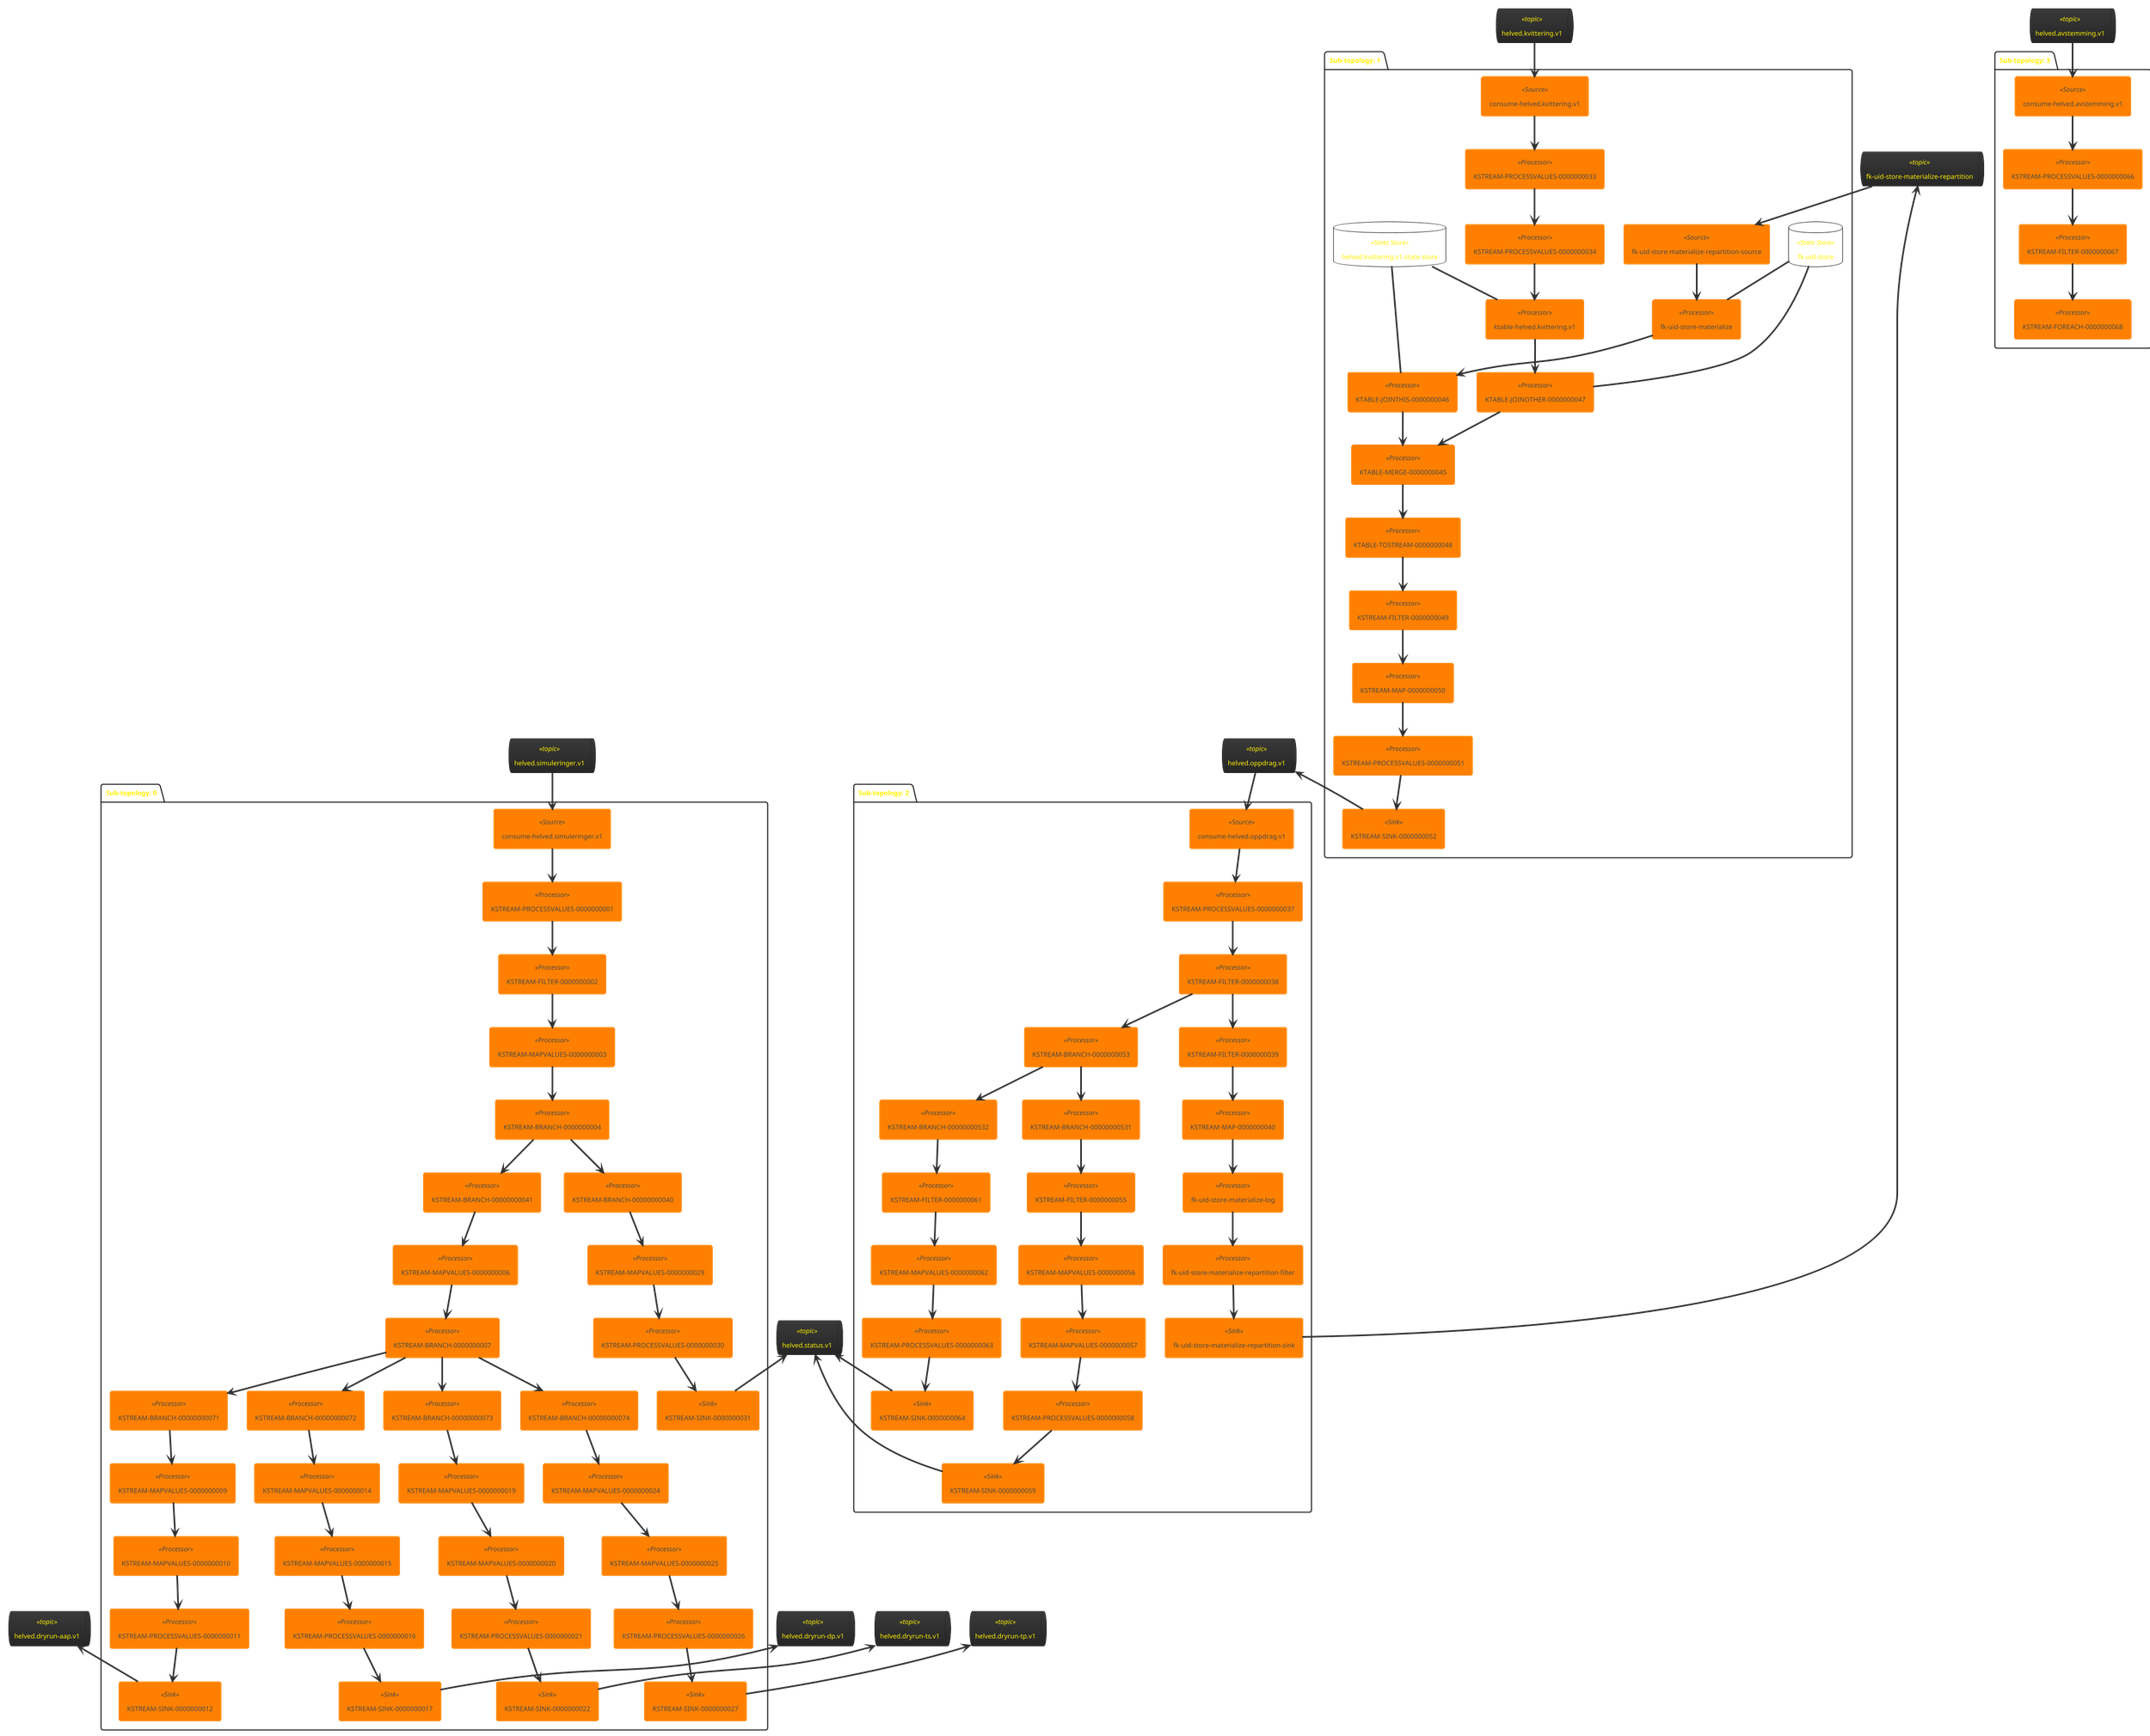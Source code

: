 @startuml
!theme black-knight
queue "helved.dryrun-aap.v1" <<topic>> as helved_dryrun_aap_v1
queue "helved.dryrun-dp.v1" <<topic>> as helved_dryrun_dp_v1
queue "helved.dryrun-ts.v1" <<topic>> as helved_dryrun_ts_v1
queue "helved.dryrun-tp.v1" <<topic>> as helved_dryrun_tp_v1
queue "helved.status.v1" <<topic>> as helved_status_v1
queue "helved.simuleringer.v1" <<topic>> as helved_simuleringer_v1
queue "helved.oppdrag.v1" <<topic>> as helved_oppdrag_v1
queue "helved.kvittering.v1" <<topic>> as helved_kvittering_v1
queue "fk-uid-store-materialize-repartition" <<topic>> as fk_uid_store_materialize_repartition
queue "helved.avstemming.v1" <<topic>> as helved_avstemming_v1
package "Sub-topology: 0" {
	agent "consume-helved.simuleringer.v1" <<Source>> as consume_helved_simuleringer_v1
	agent "KSTREAM-PROCESSVALUES-0000000001" <<Processor>> as KSTREAM_PROCESSVALUES_0000000001
	agent "KSTREAM-FILTER-0000000002" <<Processor>> as KSTREAM_FILTER_0000000002
	agent "KSTREAM-MAPVALUES-0000000003" <<Processor>> as KSTREAM_MAPVALUES_0000000003
	agent "KSTREAM-BRANCH-0000000004" <<Processor>> as KSTREAM_BRANCH_0000000004
	agent "KSTREAM-BRANCH-00000000041" <<Processor>> as KSTREAM_BRANCH_00000000041
	agent "KSTREAM-MAPVALUES-0000000006" <<Processor>> as KSTREAM_MAPVALUES_0000000006
	agent "KSTREAM-BRANCH-0000000007" <<Processor>> as KSTREAM_BRANCH_0000000007
	agent "KSTREAM-BRANCH-00000000071" <<Processor>> as KSTREAM_BRANCH_00000000071
	agent "KSTREAM-BRANCH-00000000072" <<Processor>> as KSTREAM_BRANCH_00000000072
	agent "KSTREAM-BRANCH-00000000073" <<Processor>> as KSTREAM_BRANCH_00000000073
	agent "KSTREAM-BRANCH-00000000074" <<Processor>> as KSTREAM_BRANCH_00000000074
	agent "KSTREAM-BRANCH-00000000040" <<Processor>> as KSTREAM_BRANCH_00000000040
	agent "KSTREAM-MAPVALUES-0000000009" <<Processor>> as KSTREAM_MAPVALUES_0000000009
	agent "KSTREAM-MAPVALUES-0000000014" <<Processor>> as KSTREAM_MAPVALUES_0000000014
	agent "KSTREAM-MAPVALUES-0000000019" <<Processor>> as KSTREAM_MAPVALUES_0000000019
	agent "KSTREAM-MAPVALUES-0000000024" <<Processor>> as KSTREAM_MAPVALUES_0000000024
	agent "KSTREAM-MAPVALUES-0000000010" <<Processor>> as KSTREAM_MAPVALUES_0000000010
	agent "KSTREAM-MAPVALUES-0000000015" <<Processor>> as KSTREAM_MAPVALUES_0000000015
	agent "KSTREAM-MAPVALUES-0000000020" <<Processor>> as KSTREAM_MAPVALUES_0000000020
	agent "KSTREAM-MAPVALUES-0000000025" <<Processor>> as KSTREAM_MAPVALUES_0000000025
	agent "KSTREAM-MAPVALUES-0000000029" <<Processor>> as KSTREAM_MAPVALUES_0000000029
	agent "KSTREAM-PROCESSVALUES-0000000011" <<Processor>> as KSTREAM_PROCESSVALUES_0000000011
	agent "KSTREAM-PROCESSVALUES-0000000016" <<Processor>> as KSTREAM_PROCESSVALUES_0000000016
	agent "KSTREAM-PROCESSVALUES-0000000021" <<Processor>> as KSTREAM_PROCESSVALUES_0000000021
	agent "KSTREAM-PROCESSVALUES-0000000026" <<Processor>> as KSTREAM_PROCESSVALUES_0000000026
	agent "KSTREAM-PROCESSVALUES-0000000030" <<Processor>> as KSTREAM_PROCESSVALUES_0000000030
	agent "KSTREAM-SINK-0000000012" <<Sink>> as KSTREAM_SINK_0000000012
	agent "KSTREAM-SINK-0000000017" <<Sink>> as KSTREAM_SINK_0000000017
	agent "KSTREAM-SINK-0000000022" <<Sink>> as KSTREAM_SINK_0000000022
	agent "KSTREAM-SINK-0000000027" <<Sink>> as KSTREAM_SINK_0000000027
	agent "KSTREAM-SINK-0000000031" <<Sink>> as KSTREAM_SINK_0000000031
	helved_simuleringer_v1 --> consume_helved_simuleringer_v1
	helved_dryrun_aap_v1 <-- KSTREAM_SINK_0000000012
	helved_dryrun_dp_v1 <-- KSTREAM_SINK_0000000017
	helved_dryrun_ts_v1 <-- KSTREAM_SINK_0000000022
	helved_dryrun_tp_v1 <-- KSTREAM_SINK_0000000027
	helved_status_v1 <-- KSTREAM_SINK_0000000031
	consume_helved_simuleringer_v1 --> KSTREAM_PROCESSVALUES_0000000001
	KSTREAM_PROCESSVALUES_0000000001 --> KSTREAM_FILTER_0000000002
	KSTREAM_FILTER_0000000002 --> KSTREAM_MAPVALUES_0000000003
	KSTREAM_MAPVALUES_0000000003 --> KSTREAM_BRANCH_0000000004
	KSTREAM_BRANCH_0000000004 --> KSTREAM_BRANCH_00000000040
	KSTREAM_BRANCH_0000000004 --> KSTREAM_BRANCH_00000000041
	KSTREAM_BRANCH_00000000041 --> KSTREAM_MAPVALUES_0000000006
	KSTREAM_MAPVALUES_0000000006 --> KSTREAM_BRANCH_0000000007
	KSTREAM_BRANCH_0000000007 --> KSTREAM_BRANCH_00000000071
	KSTREAM_BRANCH_0000000007 --> KSTREAM_BRANCH_00000000072
	KSTREAM_BRANCH_0000000007 --> KSTREAM_BRANCH_00000000073
	KSTREAM_BRANCH_0000000007 --> KSTREAM_BRANCH_00000000074
	KSTREAM_BRANCH_00000000071 --> KSTREAM_MAPVALUES_0000000009
	KSTREAM_BRANCH_00000000072 --> KSTREAM_MAPVALUES_0000000014
	KSTREAM_BRANCH_00000000073 --> KSTREAM_MAPVALUES_0000000019
	KSTREAM_BRANCH_00000000074 --> KSTREAM_MAPVALUES_0000000024
	KSTREAM_BRANCH_00000000040 --> KSTREAM_MAPVALUES_0000000029
	KSTREAM_MAPVALUES_0000000009 --> KSTREAM_MAPVALUES_0000000010
	KSTREAM_MAPVALUES_0000000014 --> KSTREAM_MAPVALUES_0000000015
	KSTREAM_MAPVALUES_0000000019 --> KSTREAM_MAPVALUES_0000000020
	KSTREAM_MAPVALUES_0000000024 --> KSTREAM_MAPVALUES_0000000025
	KSTREAM_MAPVALUES_0000000010 --> KSTREAM_PROCESSVALUES_0000000011
	KSTREAM_MAPVALUES_0000000015 --> KSTREAM_PROCESSVALUES_0000000016
	KSTREAM_MAPVALUES_0000000020 --> KSTREAM_PROCESSVALUES_0000000021
	KSTREAM_MAPVALUES_0000000025 --> KSTREAM_PROCESSVALUES_0000000026
	KSTREAM_MAPVALUES_0000000029 --> KSTREAM_PROCESSVALUES_0000000030
	KSTREAM_PROCESSVALUES_0000000011 --> KSTREAM_SINK_0000000012
	KSTREAM_PROCESSVALUES_0000000016 --> KSTREAM_SINK_0000000017
	KSTREAM_PROCESSVALUES_0000000021 --> KSTREAM_SINK_0000000022
	KSTREAM_PROCESSVALUES_0000000026 --> KSTREAM_SINK_0000000027
	KSTREAM_PROCESSVALUES_0000000030 --> KSTREAM_SINK_0000000031
}
package "Sub-topology: 1" {
	database "fk-uid-store" <<State Store>> as fk_uid_store
	database "helved.kvittering.v1-state-store" <<State Store>> as helved_kvittering_v1_state_store
	agent "consume-helved.kvittering.v1" <<Source>> as consume_helved_kvittering_v1
	agent "KSTREAM-PROCESSVALUES-0000000033" <<Processor>> as KSTREAM_PROCESSVALUES_0000000033
	agent "KSTREAM-PROCESSVALUES-0000000034" <<Processor>> as KSTREAM_PROCESSVALUES_0000000034
	agent "fk-uid-store-materialize-repartition-source" <<Source>> as fk_uid_store_materialize_repartition_source
	agent "fk-uid-store-materialize" <<Processor>> as fk_uid_store_materialize
	agent "ktable-helved.kvittering.v1" <<Processor>> as ktable_helved_kvittering_v1
	agent "KTABLE-JOINOTHER-0000000047" <<Processor>> as KTABLE_JOINOTHER_0000000047
	agent "KTABLE-JOINTHIS-0000000046" <<Processor>> as KTABLE_JOINTHIS_0000000046
	agent "KTABLE-MERGE-0000000045" <<Processor>> as KTABLE_MERGE_0000000045
	agent "KTABLE-TOSTREAM-0000000048" <<Processor>> as KTABLE_TOSTREAM_0000000048
	agent "KSTREAM-FILTER-0000000049" <<Processor>> as KSTREAM_FILTER_0000000049
	agent "KSTREAM-MAP-0000000050" <<Processor>> as KSTREAM_MAP_0000000050
	agent "KSTREAM-PROCESSVALUES-0000000051" <<Processor>> as KSTREAM_PROCESSVALUES_0000000051
	agent "KSTREAM-SINK-0000000052" <<Sink>> as KSTREAM_SINK_0000000052
	helved_kvittering_v1 --> consume_helved_kvittering_v1
	fk_uid_store_materialize_repartition --> fk_uid_store_materialize_repartition_source
	fk_uid_store -- fk_uid_store_materialize
	helved_kvittering_v1_state_store -- ktable_helved_kvittering_v1
	fk_uid_store -- KTABLE_JOINOTHER_0000000047
	helved_kvittering_v1_state_store -- KTABLE_JOINTHIS_0000000046
	helved_oppdrag_v1 <-- KSTREAM_SINK_0000000052
	consume_helved_kvittering_v1 --> KSTREAM_PROCESSVALUES_0000000033
	KSTREAM_PROCESSVALUES_0000000033 --> KSTREAM_PROCESSVALUES_0000000034
	KSTREAM_PROCESSVALUES_0000000034 --> ktable_helved_kvittering_v1
	fk_uid_store_materialize_repartition_source --> fk_uid_store_materialize
	fk_uid_store_materialize --> KTABLE_JOINTHIS_0000000046
	ktable_helved_kvittering_v1 --> KTABLE_JOINOTHER_0000000047
	KTABLE_JOINOTHER_0000000047 --> KTABLE_MERGE_0000000045
	KTABLE_JOINTHIS_0000000046 --> KTABLE_MERGE_0000000045
	KTABLE_MERGE_0000000045 --> KTABLE_TOSTREAM_0000000048
	KTABLE_TOSTREAM_0000000048 --> KSTREAM_FILTER_0000000049
	KSTREAM_FILTER_0000000049 --> KSTREAM_MAP_0000000050
	KSTREAM_MAP_0000000050 --> KSTREAM_PROCESSVALUES_0000000051
	KSTREAM_PROCESSVALUES_0000000051 --> KSTREAM_SINK_0000000052
}
package "Sub-topology: 2" {
	agent "consume-helved.oppdrag.v1" <<Source>> as consume_helved_oppdrag_v1
	agent "KSTREAM-PROCESSVALUES-0000000037" <<Processor>> as KSTREAM_PROCESSVALUES_0000000037
	agent "KSTREAM-FILTER-0000000038" <<Processor>> as KSTREAM_FILTER_0000000038
	agent "KSTREAM-BRANCH-0000000053" <<Processor>> as KSTREAM_BRANCH_0000000053
	agent "KSTREAM-BRANCH-00000000531" <<Processor>> as KSTREAM_BRANCH_00000000531
	agent "KSTREAM-BRANCH-00000000532" <<Processor>> as KSTREAM_BRANCH_00000000532
	agent "KSTREAM-FILTER-0000000039" <<Processor>> as KSTREAM_FILTER_0000000039
	agent "KSTREAM-FILTER-0000000055" <<Processor>> as KSTREAM_FILTER_0000000055
	agent "KSTREAM-FILTER-0000000061" <<Processor>> as KSTREAM_FILTER_0000000061
	agent "KSTREAM-MAP-0000000040" <<Processor>> as KSTREAM_MAP_0000000040
	agent "KSTREAM-MAPVALUES-0000000056" <<Processor>> as KSTREAM_MAPVALUES_0000000056
	agent "KSTREAM-MAPVALUES-0000000057" <<Processor>> as KSTREAM_MAPVALUES_0000000057
	agent "KSTREAM-MAPVALUES-0000000062" <<Processor>> as KSTREAM_MAPVALUES_0000000062
	agent "fk-uid-store-materialize-log" <<Processor>> as fk_uid_store_materialize_log
	agent "KSTREAM-PROCESSVALUES-0000000058" <<Processor>> as KSTREAM_PROCESSVALUES_0000000058
	agent "KSTREAM-PROCESSVALUES-0000000063" <<Processor>> as KSTREAM_PROCESSVALUES_0000000063
	agent "fk-uid-store-materialize-repartition-filter" <<Processor>> as fk_uid_store_materialize_repartition_filter
	agent "KSTREAM-SINK-0000000059" <<Sink>> as KSTREAM_SINK_0000000059
	agent "KSTREAM-SINK-0000000064" <<Sink>> as KSTREAM_SINK_0000000064
	agent "fk-uid-store-materialize-repartition-sink" <<Sink>> as fk_uid_store_materialize_repartition_sink
	helved_oppdrag_v1 --> consume_helved_oppdrag_v1
	helved_status_v1 <-- KSTREAM_SINK_0000000059
	helved_status_v1 <-- KSTREAM_SINK_0000000064
	fk_uid_store_materialize_repartition <-- fk_uid_store_materialize_repartition_sink
	consume_helved_oppdrag_v1 --> KSTREAM_PROCESSVALUES_0000000037
	KSTREAM_PROCESSVALUES_0000000037 --> KSTREAM_FILTER_0000000038
	KSTREAM_FILTER_0000000038 --> KSTREAM_BRANCH_0000000053
	KSTREAM_FILTER_0000000038 --> KSTREAM_FILTER_0000000039
	KSTREAM_BRANCH_0000000053 --> KSTREAM_BRANCH_00000000531
	KSTREAM_BRANCH_0000000053 --> KSTREAM_BRANCH_00000000532
	KSTREAM_BRANCH_00000000531 --> KSTREAM_FILTER_0000000055
	KSTREAM_BRANCH_00000000532 --> KSTREAM_FILTER_0000000061
	KSTREAM_FILTER_0000000039 --> KSTREAM_MAP_0000000040
	KSTREAM_FILTER_0000000055 --> KSTREAM_MAPVALUES_0000000056
	KSTREAM_FILTER_0000000061 --> KSTREAM_MAPVALUES_0000000062
	KSTREAM_MAP_0000000040 --> fk_uid_store_materialize_log
	KSTREAM_MAPVALUES_0000000056 --> KSTREAM_MAPVALUES_0000000057
	KSTREAM_MAPVALUES_0000000057 --> KSTREAM_PROCESSVALUES_0000000058
	KSTREAM_MAPVALUES_0000000062 --> KSTREAM_PROCESSVALUES_0000000063
	fk_uid_store_materialize_log --> fk_uid_store_materialize_repartition_filter
	KSTREAM_PROCESSVALUES_0000000058 --> KSTREAM_SINK_0000000059
	KSTREAM_PROCESSVALUES_0000000063 --> KSTREAM_SINK_0000000064
	fk_uid_store_materialize_repartition_filter --> fk_uid_store_materialize_repartition_sink
}
package "Sub-topology: 3" {
	agent "consume-helved.avstemming.v1" <<Source>> as consume_helved_avstemming_v1
	agent "KSTREAM-PROCESSVALUES-0000000066" <<Processor>> as KSTREAM_PROCESSVALUES_0000000066
	agent "KSTREAM-FILTER-0000000067" <<Processor>> as KSTREAM_FILTER_0000000067
	agent "KSTREAM-FOREACH-0000000068" <<Processor>> as KSTREAM_FOREACH_0000000068
	helved_avstemming_v1 --> consume_helved_avstemming_v1
	consume_helved_avstemming_v1 --> KSTREAM_PROCESSVALUES_0000000066
	KSTREAM_PROCESSVALUES_0000000066 --> KSTREAM_FILTER_0000000067
	KSTREAM_FILTER_0000000067 --> KSTREAM_FOREACH_0000000068
}
@enduml
